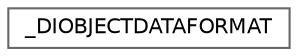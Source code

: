 digraph "类继承关系图"
{
 // LATEX_PDF_SIZE
  bgcolor="transparent";
  edge [fontname=Helvetica,fontsize=10,labelfontname=Helvetica,labelfontsize=10];
  node [fontname=Helvetica,fontsize=10,shape=box,height=0.2,width=0.4];
  rankdir="LR";
  Node0 [id="Node000000",label="_DIOBJECTDATAFORMAT",height=0.2,width=0.4,color="grey40", fillcolor="white", style="filled",URL="$struct___d_i_o_b_j_e_c_t_d_a_t_a_f_o_r_m_a_t.html",tooltip=" "];
}
